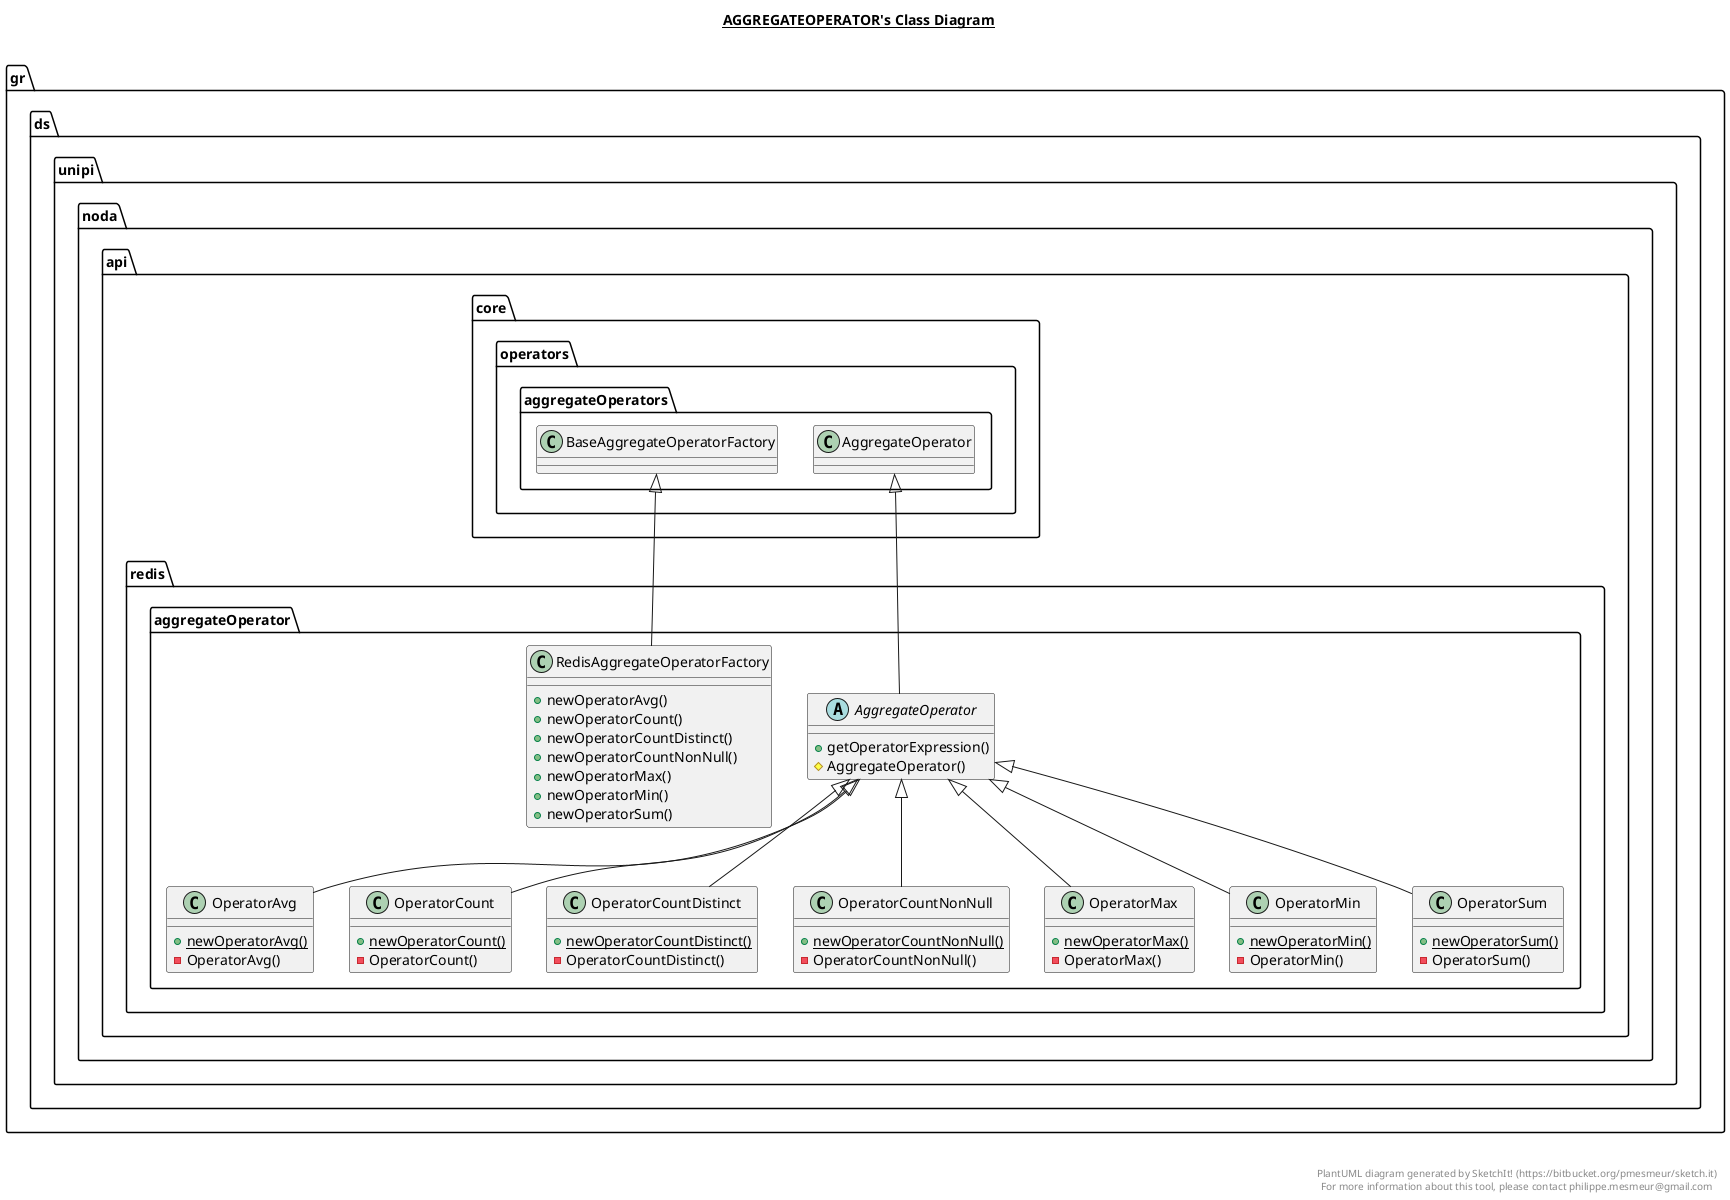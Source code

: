 @startuml

title __AGGREGATEOPERATOR's Class Diagram__\n

  namespace gr.ds.unipi.noda.api.redis {
    namespace aggregateOperator {
      abstract class gr.ds.unipi.noda.api.redis.aggregateOperator.AggregateOperator {
          + getOperatorExpression()
          # AggregateOperator()
      }
    }
  }
  

  namespace gr.ds.unipi.noda.api.redis {
    namespace aggregateOperator {
      class gr.ds.unipi.noda.api.redis.aggregateOperator.OperatorAvg {
          {static} + newOperatorAvg()
          - OperatorAvg()
      }
    }
  }
  

  namespace gr.ds.unipi.noda.api.redis {
    namespace aggregateOperator {
      class gr.ds.unipi.noda.api.redis.aggregateOperator.OperatorCount {
          {static} + newOperatorCount()
          - OperatorCount()
      }
    }
  }
  

  namespace gr.ds.unipi.noda.api.redis {
    namespace aggregateOperator {
      class gr.ds.unipi.noda.api.redis.aggregateOperator.OperatorCountDistinct {
          {static} + newOperatorCountDistinct()
          - OperatorCountDistinct()
      }
    }
  }
  

  namespace gr.ds.unipi.noda.api.redis {
    namespace aggregateOperator {
      class gr.ds.unipi.noda.api.redis.aggregateOperator.OperatorCountNonNull {
          {static} + newOperatorCountNonNull()
          - OperatorCountNonNull()
      }
    }
  }
  

  namespace gr.ds.unipi.noda.api.redis {
    namespace aggregateOperator {
      class gr.ds.unipi.noda.api.redis.aggregateOperator.OperatorMax {
          {static} + newOperatorMax()
          - OperatorMax()
      }
    }
  }
  

  namespace gr.ds.unipi.noda.api.redis {
    namespace aggregateOperator {
      class gr.ds.unipi.noda.api.redis.aggregateOperator.OperatorMin {
          {static} + newOperatorMin()
          - OperatorMin()
      }
    }
  }
  

  namespace gr.ds.unipi.noda.api.redis {
    namespace aggregateOperator {
      class gr.ds.unipi.noda.api.redis.aggregateOperator.OperatorSum {
          {static} + newOperatorSum()
          - OperatorSum()
      }
    }
  }
  

  namespace gr.ds.unipi.noda.api.redis {
    namespace aggregateOperator {
      class gr.ds.unipi.noda.api.redis.aggregateOperator.RedisAggregateOperatorFactory {
          + newOperatorAvg()
          + newOperatorCount()
          + newOperatorCountDistinct()
          + newOperatorCountNonNull()
          + newOperatorMax()
          + newOperatorMin()
          + newOperatorSum()
      }
    }
  }
  

  gr.ds.unipi.noda.api.redis.aggregateOperator.AggregateOperator -up-|> gr.ds.unipi.noda.api.core.operators.aggregateOperators.AggregateOperator
  gr.ds.unipi.noda.api.redis.aggregateOperator.OperatorAvg -up-|> gr.ds.unipi.noda.api.redis.aggregateOperator.AggregateOperator
  gr.ds.unipi.noda.api.redis.aggregateOperator.OperatorCount -up-|> gr.ds.unipi.noda.api.redis.aggregateOperator.AggregateOperator
  gr.ds.unipi.noda.api.redis.aggregateOperator.OperatorCountDistinct -up-|> gr.ds.unipi.noda.api.redis.aggregateOperator.AggregateOperator
  gr.ds.unipi.noda.api.redis.aggregateOperator.OperatorCountNonNull -up-|> gr.ds.unipi.noda.api.redis.aggregateOperator.AggregateOperator
  gr.ds.unipi.noda.api.redis.aggregateOperator.OperatorMax -up-|> gr.ds.unipi.noda.api.redis.aggregateOperator.AggregateOperator
  gr.ds.unipi.noda.api.redis.aggregateOperator.OperatorMin -up-|> gr.ds.unipi.noda.api.redis.aggregateOperator.AggregateOperator
  gr.ds.unipi.noda.api.redis.aggregateOperator.OperatorSum -up-|> gr.ds.unipi.noda.api.redis.aggregateOperator.AggregateOperator
  gr.ds.unipi.noda.api.redis.aggregateOperator.RedisAggregateOperatorFactory -up-|> gr.ds.unipi.noda.api.core.operators.aggregateOperators.BaseAggregateOperatorFactory


right footer


PlantUML diagram generated by SketchIt! (https://bitbucket.org/pmesmeur/sketch.it)
For more information about this tool, please contact philippe.mesmeur@gmail.com
endfooter

@enduml
